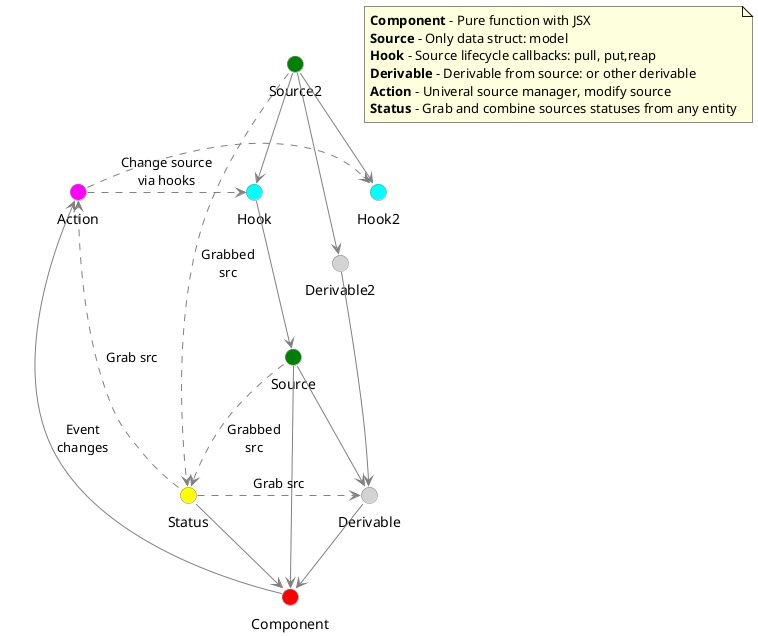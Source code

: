 @startuml

skinparam componentStyle uml2

() Component #Red
() Source #Green
() Source2 #Green
() Hook #Cyan
() Hook2 #Cyan
() Derivable #Lightgray
() Derivable2 #Lightgray
() Action #Magenta
() Status #Yellow

note as N1
<b>Component</b> - Pure function with JSX
<b>Source</b> - Only data struct: model
<b>Hook</b> - Source lifecycle callbacks: pull, put,reap
<b>Derivable</b> - Derivable from source: or other derivable
<b>Action</b> - Univeral source manager, modify source
<b>Status</b> - Grab and combine sources statuses from any entity
end note

skinparam interface {
  borderColor Gray
}

skinparam component {
  ArrowColor Gray
}

Status --> Component
Source ..> Status: Grabbed\nsrc
Source2 ..> Status: Grabbed\nsrc

Source --> Component
Component --> Action: Event\nchanges
Action .> Hook: Change source\nvia hooks
Action .> Hook2
Hook --> Source
Derivable --> Component
Source --> Derivable
Status .> Derivable: Grab src
Status ..> Action: Grab src
Source2 --> Derivable2
Derivable2 --> Derivable
Source2 --> Hook2
Source2 --> Hook

@enduml
